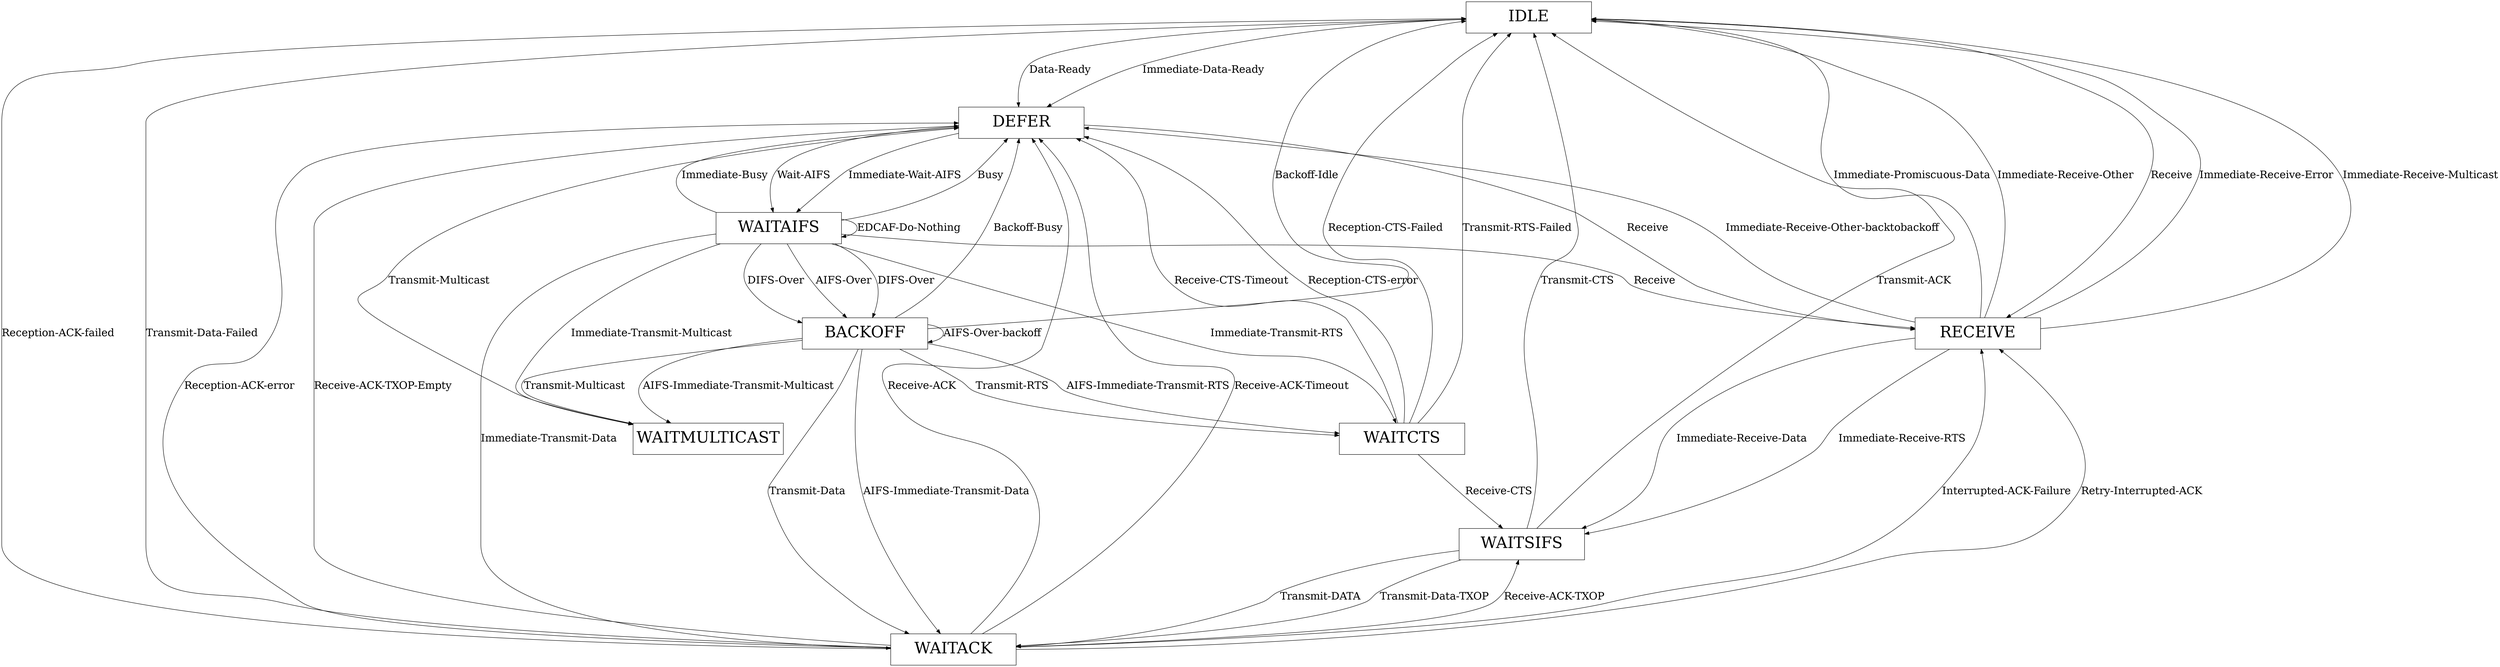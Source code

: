 digraph g {

   // parameters
   node [shape=box,fontsize=36,width=4,height=1]
   edge [fontsize=24]
   nodesep=.5;
   ranksep=2;

   // nodes
   IDLE;
   DEFER;
   WAITAIFS;
   BACKOFF;
   WAITACK;
   WAITMULTICAST;
   WAITCTS;
   WAITSIFS;
   RECEIVE;

   // edges
   IDLE -> DEFER                [label="Data-Ready"];
   IDLE -> DEFER                [label="Immediate-Data-Ready"];
   IDLE -> RECEIVE              [label="Receive"];

   DEFER -> WAITAIFS            [label="Wait-AIFS"];
   DEFER -> WAITAIFS            [label="Immediate-Wait-AIFS"];
   DEFER -> RECEIVE             [label="Receive"];

   WAITAIFS -> WAITAIFS         [label="EDCAF-Do-Nothing"];
   WAITAIFS -> WAITCTS          [label="Immediate-Transmit-RTS"];
   WAITAIFS -> WAITMULTICAST    [label="Immediate-Transmit-Multicast"];
   WAITAIFS -> WAITACK          [label="Immediate-Transmit-Data"];
   WAITAIFS -> BACKOFF          [label="AIFS-Over"];
   WAITAIFS -> BACKOFF          [label="DIFS-Over"];
   WAITAIFS -> BACKOFF          [label="DIFS-Over"];
   WAITAIFS -> DEFER            [label="Busy"];
   WAITAIFS -> DEFER            [label="Immediate-Busy"];
   WAITAIFS -> RECEIVE          [label="Receive"];

   BACKOFF -> WAITCTS           [label="Transmit-RTS"];
   BACKOFF -> WAITMULTICAST     [label="Transmit-Multicast"];
   BACKOFF -> WAITACK           [label="Transmit-Data"];
   BACKOFF -> BACKOFF           [label="AIFS-Over-backoff"];
   BACKOFF -> WAITCTS           [label="AIFS-Immediate-Transmit-RTS"];
   BACKOFF -> WAITMULTICAST     [label="AIFS-Immediate-Transmit-Multicast"];
   BACKOFF -> WAITACK           [label="AIFS-Immediate-Transmit-Data"];
   BACKOFF -> IDLE              [label="Backoff-Idle"];
   BACKOFF -> DEFER             [label="Backoff-Busy"];

   WAITACK -> IDLE              [label="Reception-ACK-failed"];
   WAITACK -> DEFER             [label="Reception-ACK-error"];
   WAITACK -> DEFER             [label="Receive-ACK-TXOP-Empty"];
   WAITACK -> WAITSIFS          [label="Receive-ACK-TXOP"];
   WAITACK -> DEFER             [label="Receive-ACK"];
   WAITACK -> IDLE              [label="Transmit-Data-Failed"];
   WAITACK -> DEFER             [label="Receive-ACK-Timeout"];
   WAITACK -> RECEIVE           [label="Interrupted-ACK-Failure"];
   WAITACK -> RECEIVE           [label="Retry-Interrupted-ACK"];

   WAITMULTICAST -> DEFER       [label="Transmit-Multicast"];

   WAITCTS -> IDLE              [label="Reception-CTS-Failed"];
   WAITCTS -> DEFER             [label="Reception-CTS-error"];
   WAITCTS -> WAITSIFS          [label="Receive-CTS"];
   WAITCTS -> IDLE              [label="Transmit-RTS-Failed"];
   WAITCTS -> DEFER             [label="Receive-CTS-Timeout"];

   WAITSIFS -> WAITACK          [label="Transmit-Data-TXOP"];
   WAITSIFS -> IDLE             [label="Transmit-CTS"];
   WAITSIFS -> WAITACK          [label="Transmit-DATA"];
   WAITSIFS -> IDLE             [label="Transmit-ACK"];

   RECEIVE -> IDLE              [label="Immediate-Receive-Error"];
   RECEIVE -> IDLE              [label="Immediate-Receive-Multicast"];
   RECEIVE -> WAITSIFS          [label="Immediate-Receive-Data"];
   RECEIVE -> WAITSIFS          [label="Immediate-Receive-RTS"];
   RECEIVE -> DEFER             [label="Immediate-Receive-Other-backtobackoff"];
   RECEIVE -> IDLE              [label="Immediate-Promiscuous-Data"];
   RECEIVE -> IDLE              [label="Immediate-Receive-Other"];
}